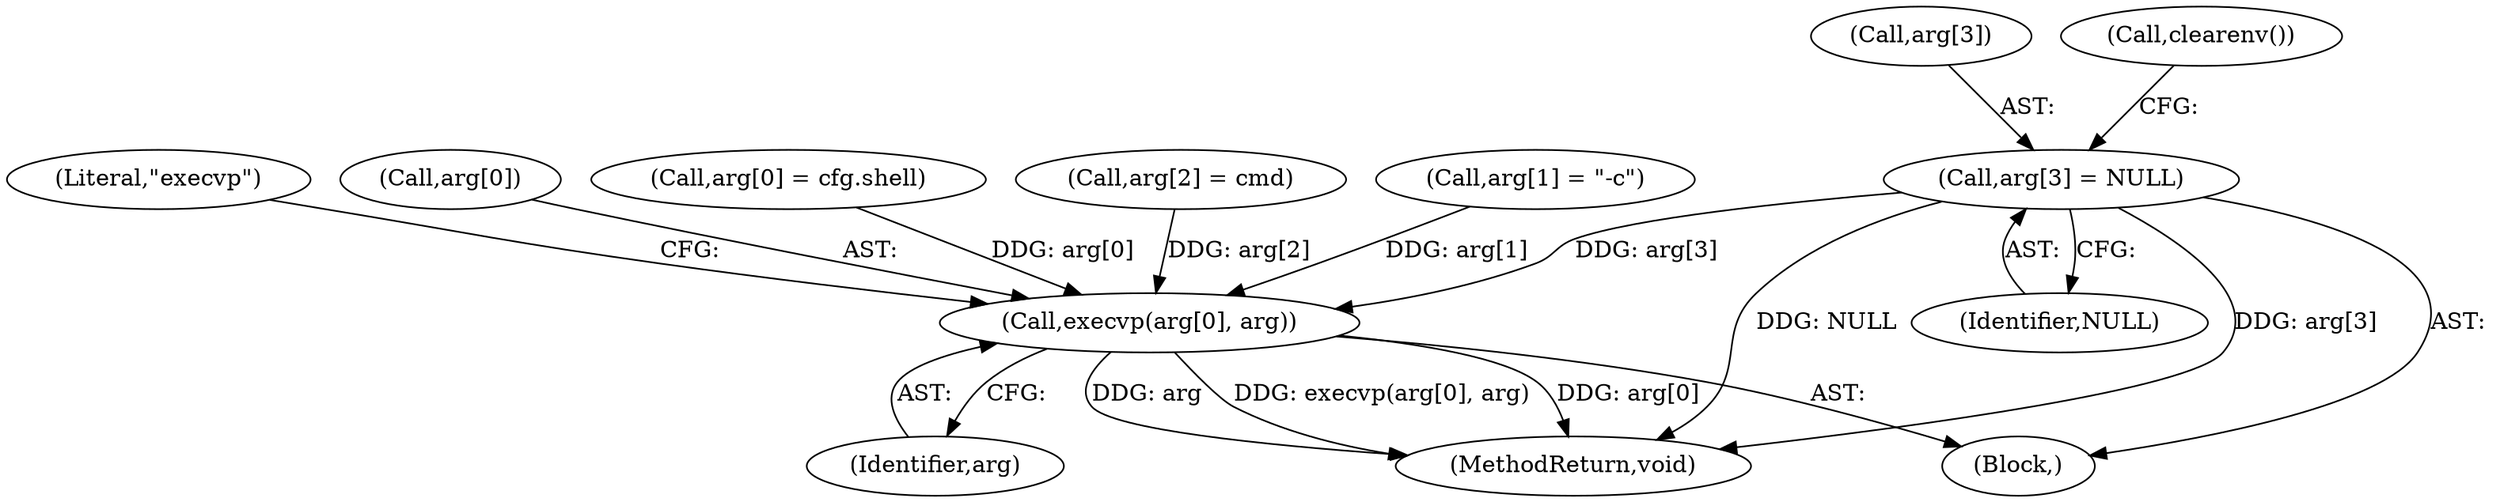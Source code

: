 digraph "0_firejail_5d43fdcd215203868d440ffc42036f5f5ffc89fc@array" {
"1000438" [label="(Call,arg[3] = NULL)"];
"1000444" [label="(Call,execvp(arg[0], arg))"];
"1000439" [label="(Call,arg[3])"];
"1000444" [label="(Call,execvp(arg[0], arg))"];
"1000448" [label="(Identifier,arg)"];
"1000450" [label="(Literal,\"execvp\")"];
"1000438" [label="(Call,arg[3] = NULL)"];
"1000443" [label="(Call,clearenv())"];
"1000445" [label="(Call,arg[0])"];
"1000421" [label="(Call,arg[0] = cfg.shell)"];
"1000433" [label="(Call,arg[2] = cmd)"];
"1000442" [label="(Identifier,NULL)"];
"1000106" [label="(Block,)"];
"1000451" [label="(MethodReturn,void)"];
"1000428" [label="(Call,arg[1] = \"-c\")"];
"1000438" -> "1000106"  [label="AST: "];
"1000438" -> "1000442"  [label="CFG: "];
"1000439" -> "1000438"  [label="AST: "];
"1000442" -> "1000438"  [label="AST: "];
"1000443" -> "1000438"  [label="CFG: "];
"1000438" -> "1000451"  [label="DDG: NULL"];
"1000438" -> "1000451"  [label="DDG: arg[3]"];
"1000438" -> "1000444"  [label="DDG: arg[3]"];
"1000444" -> "1000106"  [label="AST: "];
"1000444" -> "1000448"  [label="CFG: "];
"1000445" -> "1000444"  [label="AST: "];
"1000448" -> "1000444"  [label="AST: "];
"1000450" -> "1000444"  [label="CFG: "];
"1000444" -> "1000451"  [label="DDG: arg[0]"];
"1000444" -> "1000451"  [label="DDG: arg"];
"1000444" -> "1000451"  [label="DDG: execvp(arg[0], arg)"];
"1000421" -> "1000444"  [label="DDG: arg[0]"];
"1000433" -> "1000444"  [label="DDG: arg[2]"];
"1000428" -> "1000444"  [label="DDG: arg[1]"];
}
